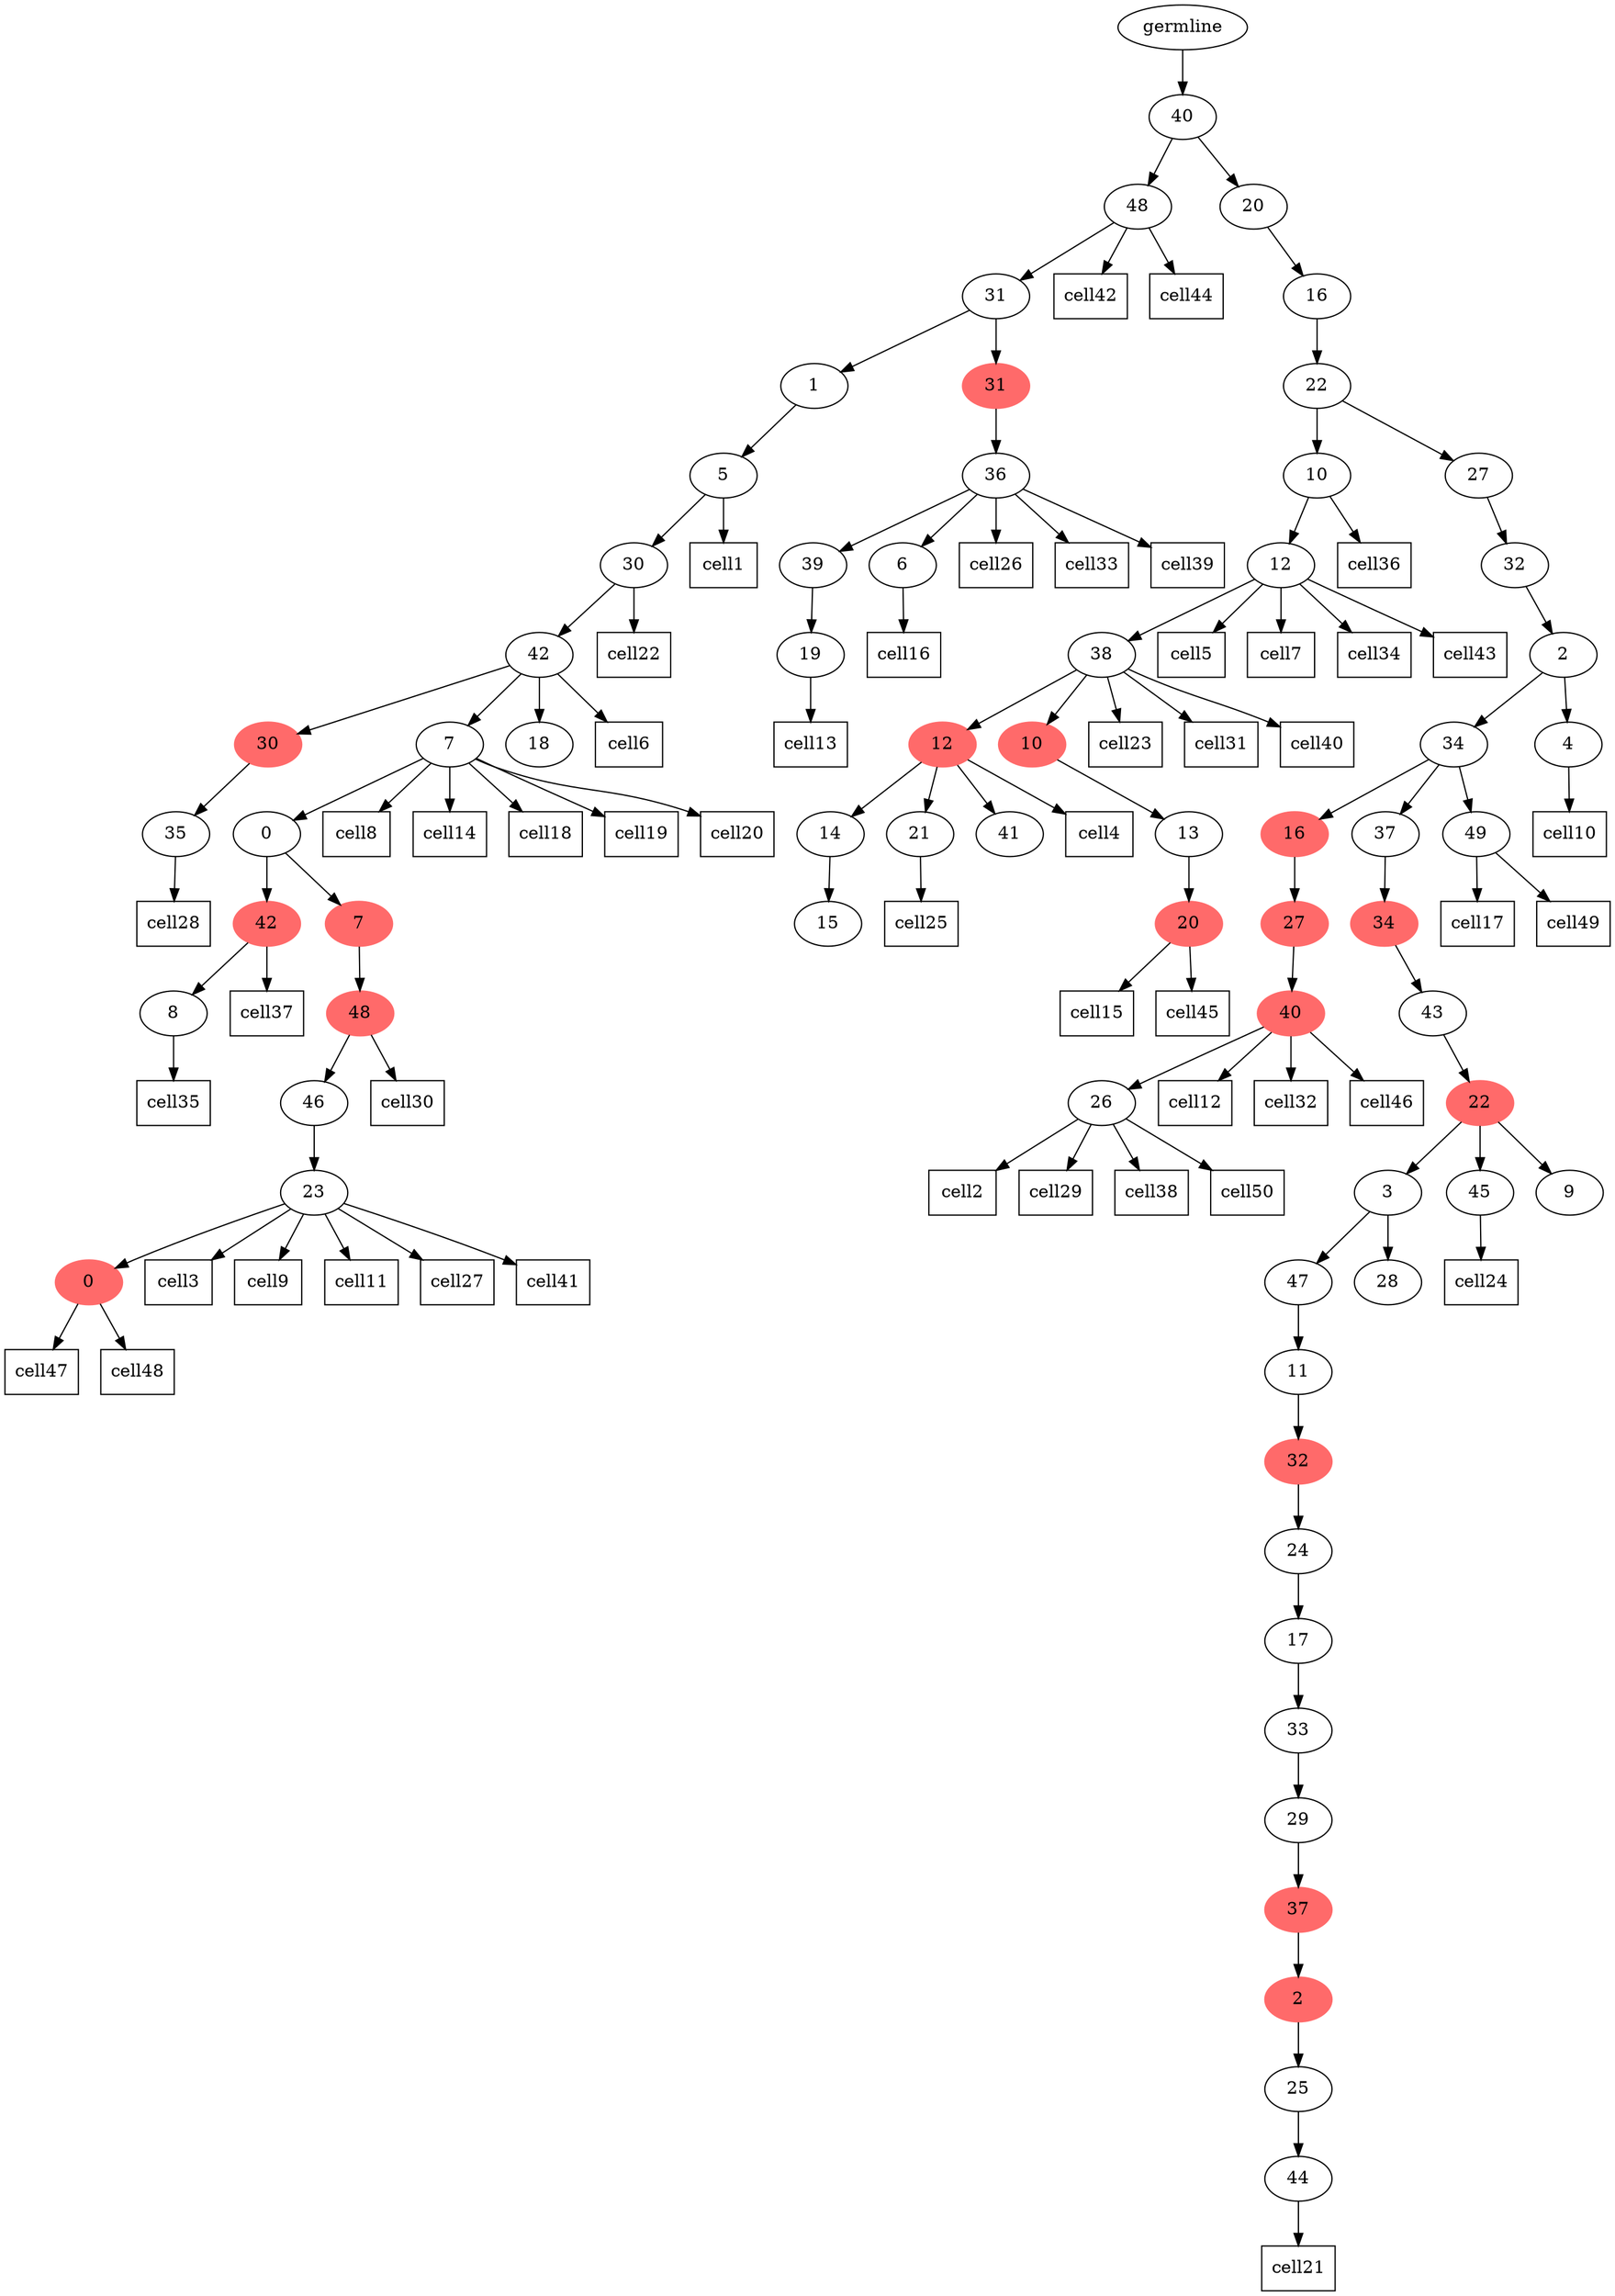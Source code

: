digraph g {
	"65" -> "66";
	"66" [label="35"];
	"63" -> "64";
	"64" [label="8"];
	"61" -> "62";
	"62" [color=indianred1, style=filled, label="0"];
	"60" -> "61";
	"61" [label="23"];
	"59" -> "60";
	"60" [label="46"];
	"58" -> "59";
	"59" [color=indianred1, style=filled, label="48"];
	"57" -> "58";
	"58" [color=indianred1, style=filled, label="7"];
	"57" -> "63";
	"63" [color=indianred1, style=filled, label="42"];
	"56" -> "57";
	"57" [label="0"];
	"55" -> "56";
	"56" [label="7"];
	"55" -> "65";
	"65" [color=indianred1, style=filled, label="30"];
	"55" -> "67";
	"67" [label="18"];
	"54" -> "55";
	"55" [label="42"];
	"53" -> "54";
	"54" [label="30"];
	"52" -> "53";
	"53" [label="5"];
	"49" -> "50";
	"50" [label="19"];
	"48" -> "49";
	"49" [label="39"];
	"48" -> "51";
	"51" [label="6"];
	"47" -> "48";
	"48" [label="36"];
	"46" -> "47";
	"47" [color=indianred1, style=filled, label="31"];
	"46" -> "52";
	"52" [label="1"];
	"45" -> "46";
	"46" [label="31"];
	"42" -> "43";
	"43" [label="15"];
	"40" -> "41";
	"41" [label="21"];
	"40" -> "42";
	"42" [label="14"];
	"40" -> "44";
	"44" [label="41"];
	"38" -> "39";
	"39" [color=indianred1, style=filled, label="20"];
	"37" -> "38";
	"38" [label="13"];
	"36" -> "37";
	"37" [color=indianred1, style=filled, label="10"];
	"36" -> "40";
	"40" [color=indianred1, style=filled, label="12"];
	"35" -> "36";
	"36" [label="38"];
	"34" -> "35";
	"35" [label="12"];
	"30" -> "31";
	"31" [label="26"];
	"29" -> "30";
	"30" [color=indianred1, style=filled, label="40"];
	"28" -> "29";
	"29" [color=indianred1, style=filled, label="27"];
	"25" -> "26";
	"26" [label="44"];
	"24" -> "25";
	"25" [label="25"];
	"23" -> "24";
	"24" [color=indianred1, style=filled, label="2"];
	"22" -> "23";
	"23" [color=indianred1, style=filled, label="37"];
	"21" -> "22";
	"22" [label="29"];
	"20" -> "21";
	"21" [label="33"];
	"19" -> "20";
	"20" [label="17"];
	"18" -> "19";
	"19" [label="24"];
	"17" -> "18";
	"18" [color=indianred1, style=filled, label="32"];
	"16" -> "17";
	"17" [label="11"];
	"15" -> "16";
	"16" [label="47"];
	"15" -> "27";
	"27" [label="28"];
	"12" -> "13";
	"13" [label="45"];
	"12" -> "14";
	"14" [label="9"];
	"12" -> "15";
	"15" [label="3"];
	"11" -> "12";
	"12" [color=indianred1, style=filled, label="22"];
	"10" -> "11";
	"11" [label="43"];
	"9" -> "10";
	"10" [color=indianred1, style=filled, label="34"];
	"8" -> "9";
	"9" [label="37"];
	"8" -> "28";
	"28" [color=indianred1, style=filled, label="16"];
	"8" -> "32";
	"32" [label="49"];
	"7" -> "8";
	"8" [label="34"];
	"7" -> "33";
	"33" [label="4"];
	"6" -> "7";
	"7" [label="2"];
	"5" -> "6";
	"6" [label="32"];
	"4" -> "5";
	"5" [label="27"];
	"4" -> "34";
	"34" [label="10"];
	"3" -> "4";
	"4" [label="22"];
	"2" -> "3";
	"3" [label="16"];
	"1" -> "2";
	"2" [label="20"];
	"1" -> "45";
	"45" [label="48"];
	"0" -> "1";
	"1" [label="40"];
	"0" [label="germline"];
	"53" -> cell1;
	cell1 [shape=box]
	"31" -> cell2;
	cell2 [shape=box]
	"61" -> cell3;
	cell3 [shape=box]
	"40" -> cell4;
	cell4 [shape=box]
	"35" -> cell5;
	cell5 [shape=box]
	"55" -> cell6;
	cell6 [shape=box]
	"35" -> cell7;
	cell7 [shape=box]
	"56" -> cell8;
	cell8 [shape=box]
	"61" -> cell9;
	cell9 [shape=box]
	"33" -> cell10;
	cell10 [shape=box]
	"61" -> cell11;
	cell11 [shape=box]
	"30" -> cell12;
	cell12 [shape=box]
	"50" -> cell13;
	cell13 [shape=box]
	"56" -> cell14;
	cell14 [shape=box]
	"39" -> cell15;
	cell15 [shape=box]
	"51" -> cell16;
	cell16 [shape=box]
	"32" -> cell17;
	cell17 [shape=box]
	"56" -> cell18;
	cell18 [shape=box]
	"56" -> cell19;
	cell19 [shape=box]
	"56" -> cell20;
	cell20 [shape=box]
	"26" -> cell21;
	cell21 [shape=box]
	"54" -> cell22;
	cell22 [shape=box]
	"36" -> cell23;
	cell23 [shape=box]
	"13" -> cell24;
	cell24 [shape=box]
	"41" -> cell25;
	cell25 [shape=box]
	"48" -> cell26;
	cell26 [shape=box]
	"61" -> cell27;
	cell27 [shape=box]
	"66" -> cell28;
	cell28 [shape=box]
	"31" -> cell29;
	cell29 [shape=box]
	"59" -> cell30;
	cell30 [shape=box]
	"36" -> cell31;
	cell31 [shape=box]
	"30" -> cell32;
	cell32 [shape=box]
	"48" -> cell33;
	cell33 [shape=box]
	"35" -> cell34;
	cell34 [shape=box]
	"64" -> cell35;
	cell35 [shape=box]
	"34" -> cell36;
	cell36 [shape=box]
	"63" -> cell37;
	cell37 [shape=box]
	"31" -> cell38;
	cell38 [shape=box]
	"48" -> cell39;
	cell39 [shape=box]
	"36" -> cell40;
	cell40 [shape=box]
	"61" -> cell41;
	cell41 [shape=box]
	"45" -> cell42;
	cell42 [shape=box]
	"35" -> cell43;
	cell43 [shape=box]
	"45" -> cell44;
	cell44 [shape=box]
	"39" -> cell45;
	cell45 [shape=box]
	"30" -> cell46;
	cell46 [shape=box]
	"62" -> cell47;
	cell47 [shape=box]
	"62" -> cell48;
	cell48 [shape=box]
	"32" -> cell49;
	cell49 [shape=box]
	"31" -> cell50;
	cell50 [shape=box]
}

